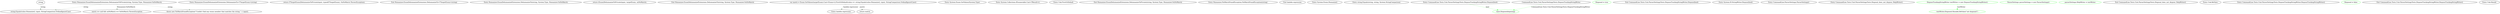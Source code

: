 digraph  {
n21 [label=string, span=""];
n0 [cluster="Humanizer.EnumDehumanizeExtensions.DehumanizeTo<TTargetEnum>(string)", label="Entry Humanizer.EnumDehumanizeExtensions.DehumanizeTo<TTargetEnum>(string)", span="18-18"];
n1 [cluster="Humanizer.EnumDehumanizeExtensions.DehumanizeTo<TTargetEnum>(string)", label="return (TTargetEnum)DehumanizeToPrivate(input, typeof(TTargetEnum), OnNoMatch.ThrowsException);", span="21-21"];
n2 [cluster="Humanizer.EnumDehumanizeExtensions.DehumanizeTo<TTargetEnum>(string)", label="Exit Humanizer.EnumDehumanizeExtensions.DehumanizeTo<TTargetEnum>(string)", span="18-18"];
n3 [cluster="Humanizer.EnumDehumanizeExtensions.DehumanizeToPrivate(string, System.Type, Humanizer.OnNoMatch)", label="Entry Humanizer.EnumDehumanizeExtensions.DehumanizeToPrivate(string, System.Type, Humanizer.OnNoMatch)", span="38-38"];
n4 [cluster="Humanizer.EnumDehumanizeExtensions.DehumanizeTo(string, System.Type, Humanizer.OnNoMatch)", label="Entry Humanizer.EnumDehumanizeExtensions.DehumanizeTo(string, System.Type, Humanizer.OnNoMatch)", span="33-33"];
n5 [cluster="Humanizer.EnumDehumanizeExtensions.DehumanizeTo(string, System.Type, Humanizer.OnNoMatch)", label="return (Enum)DehumanizeToPrivate(input, targetEnum, onNoMatch);", span="35-35"];
n6 [cluster="Humanizer.EnumDehumanizeExtensions.DehumanizeTo(string, System.Type, Humanizer.OnNoMatch)", label="Exit Humanizer.EnumDehumanizeExtensions.DehumanizeTo(string, System.Type, Humanizer.OnNoMatch)", span="33-33"];
n7 [cluster="Humanizer.EnumDehumanizeExtensions.DehumanizeToPrivate(string, System.Type, Humanizer.OnNoMatch)", label="var match = Enum.GetValues(targetEnum).Cast<Enum>().FirstOrDefault(value => string.Equals(value.Humanize(), input, StringComparison.OrdinalIgnoreCase))", span="40-40"];
n17 [cluster="lambda expression", label="string.Equals(value.Humanize(), input, StringComparison.OrdinalIgnoreCase)", span="40-40"];
n8 [cluster="Humanizer.EnumDehumanizeExtensions.DehumanizeToPrivate(string, System.Type, Humanizer.OnNoMatch)", label="match == null && onNoMatch == OnNoMatch.ThrowsException", span="42-42"];
n9 [cluster="Humanizer.EnumDehumanizeExtensions.DehumanizeToPrivate(string, System.Type, Humanizer.OnNoMatch)", label="throw new NoMatchFoundException(''Couldn't find any enum member that matches the string '' + input);", span="43-43"];
n12 [cluster="System.Enum.GetValues(System.Type)", label="Entry System.Enum.GetValues(System.Type)", span="0-0"];
n13 [cluster="System.Collections.IEnumerable.Cast<TResult>()", label="Entry System.Collections.IEnumerable.Cast<TResult>()", span="0-0"];
n14 [cluster="Unk.FirstOrDefault", label="Entry Unk.FirstOrDefault", span=""];
n16 [cluster="lambda expression", label="Entry lambda expression", span="40-40"];
n10 [cluster="Humanizer.EnumDehumanizeExtensions.DehumanizeToPrivate(string, System.Type, Humanizer.OnNoMatch)", label="return match;", span="45-45"];
n11 [cluster="Humanizer.EnumDehumanizeExtensions.DehumanizeToPrivate(string, System.Type, Humanizer.OnNoMatch)", label="Exit Humanizer.EnumDehumanizeExtensions.DehumanizeToPrivate(string, System.Type, Humanizer.OnNoMatch)", span="38-38"];
n15 [cluster="Humanizer.NoMatchFoundException.NoMatchFoundException(string)", label="Entry Humanizer.NoMatchFoundException.NoMatchFoundException(string)", span="14-14"];
n18 [cluster="lambda expression", label="Exit lambda expression", span="40-40"];
n19 [cluster="System.Enum.Humanize()", label="Entry System.Enum.Humanize()", span="22-22"];
n20 [cluster="string.Equals(string, string, System.StringComparison)", label="Entry string.Equals(string, string, System.StringComparison)", span="0-0"];
m0_3 [cluster="CommandLine.Tests.Unit.ParserSettingsTests.DisposeTrackingStringWriter.Dispose(bool)", file="ParserSettingsTests.cs", label="Entry CommandLine.Tests.Unit.ParserSettingsTests.DisposeTrackingStringWriter.Dispose(bool)", span="22-22"];
m0_4 [cluster="CommandLine.Tests.Unit.ParserSettingsTests.DisposeTrackingStringWriter.Dispose(bool)", color=green, community=0, file="ParserSettingsTests.cs", label="Disposed = true", prediction=0, span="24-24"];
m0_5 [cluster="CommandLine.Tests.Unit.ParserSettingsTests.DisposeTrackingStringWriter.Dispose(bool)", color=green, community=0, file="ParserSettingsTests.cs", label="base.Dispose(disposing)", prediction=1, span="25-25"];
m0_6 [cluster="CommandLine.Tests.Unit.ParserSettingsTests.DisposeTrackingStringWriter.Dispose(bool)", file="ParserSettingsTests.cs", label="Exit CommandLine.Tests.Unit.ParserSettingsTests.DisposeTrackingStringWriter.Dispose(bool)", span="22-22"];
m0_7 [cluster="System.IO.StringWriter.Dispose(bool)", file="ParserSettingsTests.cs", label="Entry System.IO.StringWriter.Dispose(bool)", span="0-0"];
m0_14 [cluster="CommandLine.ParserSettings.ParserSettings()", file="ParserSettingsTests.cs", label="Entry CommandLine.ParserSettings.ParserSettings()", span="29-29"];
m0_8 [cluster="CommandLine.Tests.Unit.ParserSettingsTests.Disposal_does_not_dispose_HelpWriter()", file="ParserSettingsTests.cs", label="Entry CommandLine.Tests.Unit.ParserSettingsTests.Disposal_does_not_dispose_HelpWriter()", span="30-30"];
m0_9 [cluster="CommandLine.Tests.Unit.ParserSettingsTests.Disposal_does_not_dispose_HelpWriter()", color=green, community=0, file="ParserSettingsTests.cs", label="DisposeTrackingStringWriter textWriter = new DisposeTrackingStringWriter()", prediction=2, span="32-32"];
m0_10 [cluster="CommandLine.Tests.Unit.ParserSettingsTests.Disposal_does_not_dispose_HelpWriter()", color=green, community=0, file="ParserSettingsTests.cs", label="ParserSettings parserSettings = new ParserSettings()", prediction=3, span="34-34"];
m0_11 [cluster="CommandLine.Tests.Unit.ParserSettingsTests.Disposal_does_not_dispose_HelpWriter()", color=green, community=0, file="ParserSettingsTests.cs", label="parserSettings.HelpWriter = textWriter", prediction=4, span="36-36"];
m0_12 [cluster="CommandLine.Tests.Unit.ParserSettingsTests.Disposal_does_not_dispose_HelpWriter()", color=green, community=0, file="ParserSettingsTests.cs", label="textWriter.Disposed.Should().BeFalse(''not disposed'')", prediction=2, span="39-39"];
m0_13 [cluster="CommandLine.Tests.Unit.ParserSettingsTests.Disposal_does_not_dispose_HelpWriter()", file="ParserSettingsTests.cs", label="Exit CommandLine.Tests.Unit.ParserSettingsTests.Disposal_does_not_dispose_HelpWriter()", span="30-30"];
m0_16 [cluster="Unk.BeFalse", file="ParserSettingsTests.cs", label="Entry Unk.BeFalse", span=""];
m0_0 [cluster="CommandLine.Tests.Unit.ParserSettingsTests.DisposeTrackingStringWriter.DisposeTrackingStringWriter()", file="ParserSettingsTests.cs", label="Entry CommandLine.Tests.Unit.ParserSettingsTests.DisposeTrackingStringWriter.DisposeTrackingStringWriter()", span="15-15"];
m0_1 [cluster="CommandLine.Tests.Unit.ParserSettingsTests.DisposeTrackingStringWriter.DisposeTrackingStringWriter()", color=green, community=0, file="ParserSettingsTests.cs", label="Disposed = false", prediction=6, span="17-17"];
m0_2 [cluster="CommandLine.Tests.Unit.ParserSettingsTests.DisposeTrackingStringWriter.DisposeTrackingStringWriter()", file="ParserSettingsTests.cs", label="Exit CommandLine.Tests.Unit.ParserSettingsTests.DisposeTrackingStringWriter.DisposeTrackingStringWriter()", span="15-15"];
m0_15 [cluster="Unk.Should", file="ParserSettingsTests.cs", label="Entry Unk.Should", span=""];
m0_17 [file="ParserSettingsTests.cs", label="CommandLine.Tests.Unit.ParserSettingsTests.DisposeTrackingStringWriter", span=""];
n21 -> n17  [color=darkseagreen4, key=1, label=string, style=dashed];
n3 -> n17  [color=darkseagreen4, key=1, label=string, style=dashed];
n3 -> n8  [color=darkseagreen4, key=1, label="Humanizer.OnNoMatch", style=dashed];
n3 -> n9  [color=darkseagreen4, key=1, label=string, style=dashed];
n7 -> n16  [color=darkseagreen4, key=1, label="lambda expression", style=dashed];
n7 -> n10  [color=darkseagreen4, key=1, label=match, style=dashed];
m0_3 -> m0_5  [color=green, key=1, label=bool, style=dashed];
m0_9 -> m0_12  [color=green, key=1, label=textWriter, style=dashed];
m0_17 -> m0_5  [color=green, key=1, label="CommandLine.Tests.Unit.ParserSettingsTests.DisposeTrackingStringWriter", style=dashed];
}
